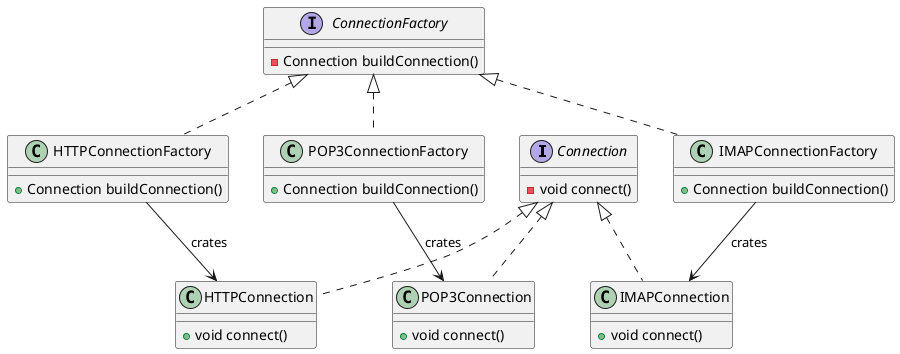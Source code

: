 @startuml

interface Connection {
    - void connect()
}

interface ConnectionFactory {
    - Connection buildConnection() 
}

class HTTPConnection implements Connection{
    + void connect()
}

class HTTPConnectionFactory implements ConnectionFactory{
    + Connection buildConnection()
}

HTTPConnectionFactory --> HTTPConnection : crates

class IMAPConnection implements Connection{
    + void connect()
}

class IMAPConnectionFactory implements ConnectionFactory{ 
    + Connection buildConnection()
}

IMAPConnectionFactory --> IMAPConnection : crates

class POP3Connection implements Connection{
    + void connect()
}

class POP3ConnectionFactory implements ConnectionFactory{
    + Connection buildConnection()
}   

POP3ConnectionFactory --> POP3Connection : crates 

@enduml